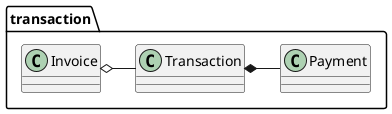 @startuml package
package "transaction" {
    class Transaction
    class Payment
    class Invoice
}
Transaction *- Payment
Invoice o- Transaction
@enduml